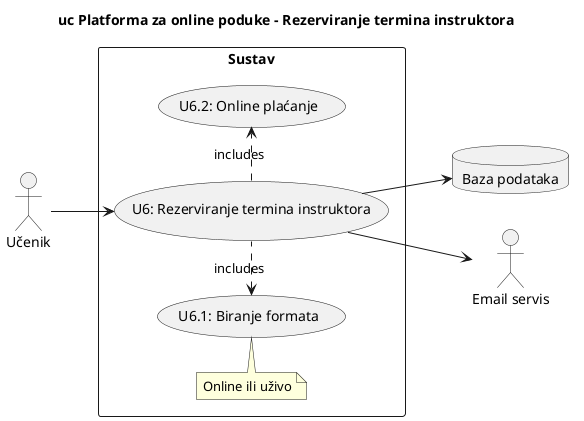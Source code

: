 @startuml dijagram24

title uc Platforma za online poduke - Rezerviranje termina instruktora

left to right direction
together{
    :Učenik: as ucenik
}

together{
    database "Baza podataka" as bp
    :Email servis: as email
}

rectangle Sustav{
    usecase "U6: Rezerviranje termina instruktora" as u6
    ucenik --> u6
    u6 --> bp
    u6 --> email

    usecase "U6.1: Biranje formata" as u61
    note top of u61: Online ili uživo
    u6 .left.> u61 : includes

    usecase "U6.2: Online plaćanje" as u62
    u6 .right.> u62 : includes

    


}

@enduml
